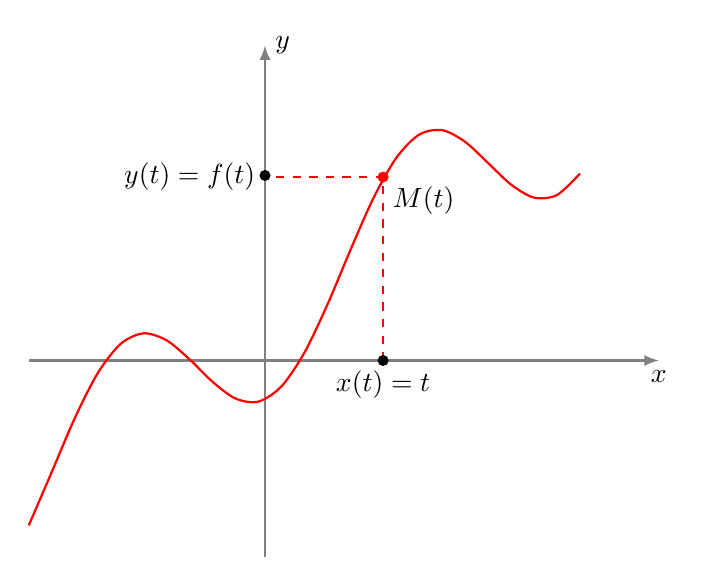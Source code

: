 \begin{tikzpicture}

      \draw[->,>=latex,thick, gray] (-3,0)--(5,0) node[below,black] {$x$};
       \draw[->,>=latex,thick, gray] (0,-2.5)--(0,4) node[right,black] {$y$};


       \node at (1.5,0) [below] {$x(t)=t$};
       \node at (0,2.33) [left] {$y(t)=f(t)$};
       \node at (1.5,2.33) [below right] {$M(t)$};

       \draw[dashed, thick,red] (1.5,0)--(1.5,2.33)--(0,2.33);

       \fill (1.5,0) circle (2pt);
       \fill (0,2.35) circle (2pt);


      \draw[thick, color=red,domain=-3:4,smooth] plot (\x,{0.5+0.7*\x+sin(1.7*(\x-1) r)}) ;

       \fill[red] (1.5,2.33) circle (2pt);

\end{tikzpicture}

